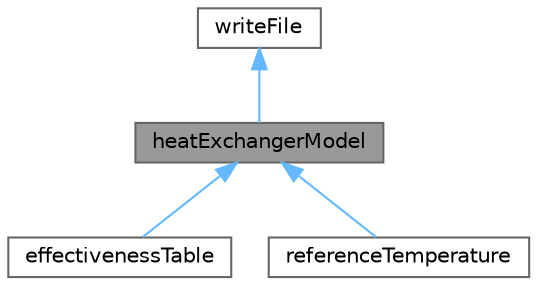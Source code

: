 digraph "heatExchangerModel"
{
 // LATEX_PDF_SIZE
  bgcolor="transparent";
  edge [fontname=Helvetica,fontsize=10,labelfontname=Helvetica,labelfontsize=10];
  node [fontname=Helvetica,fontsize=10,shape=box,height=0.2,width=0.4];
  Node1 [id="Node000001",label="heatExchangerModel",height=0.2,width=0.4,color="gray40", fillcolor="grey60", style="filled", fontcolor="black",tooltip="Base class for heat exchanger models to handle various characteristics for the heatExchangerSource fv..."];
  Node2 -> Node1 [id="edge1_Node000001_Node000002",dir="back",color="steelblue1",style="solid",tooltip=" "];
  Node2 [id="Node000002",label="writeFile",height=0.2,width=0.4,color="gray40", fillcolor="white", style="filled",URL="$classFoam_1_1functionObjects_1_1writeFile.html",tooltip="Base class for writing single files from the function objects."];
  Node1 -> Node3 [id="edge2_Node000001_Node000003",dir="back",color="steelblue1",style="solid",tooltip=" "];
  Node3 [id="Node000003",label="effectivenessTable",height=0.2,width=0.4,color="gray40", fillcolor="white", style="filled",URL="$classFoam_1_1heatExchangerModels_1_1effectivenessTable.html",tooltip="A heat exchanger model where heat exchange is calculated via an effectiveness table."];
  Node1 -> Node4 [id="edge3_Node000001_Node000004",dir="back",color="steelblue1",style="solid",tooltip=" "];
  Node4 [id="Node000004",label="referenceTemperature",height=0.2,width=0.4,color="gray40", fillcolor="white", style="filled",URL="$classFoam_1_1heatExchangerModels_1_1referenceTemperature.html",tooltip="A heat exchanger model where heat exchange is calculated via a temperature table."];
}
